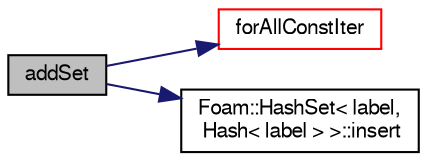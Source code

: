digraph "addSet"
{
  bgcolor="transparent";
  edge [fontname="FreeSans",fontsize="10",labelfontname="FreeSans",labelfontsize="10"];
  node [fontname="FreeSans",fontsize="10",shape=record];
  rankdir="LR";
  Node2857 [label="addSet",height=0.2,width=0.4,color="black", fillcolor="grey75", style="filled", fontcolor="black"];
  Node2857 -> Node2858 [color="midnightblue",fontsize="10",style="solid",fontname="FreeSans"];
  Node2858 [label="forAllConstIter",height=0.2,width=0.4,color="red",URL="$a38141.html#ae21e2836509b0fa7f7cedf6493b11b09"];
  Node2857 -> Node3160 [color="midnightblue",fontsize="10",style="solid",fontname="FreeSans"];
  Node3160 [label="Foam::HashSet\< label,\l Hash\< label \> \>::insert",height=0.2,width=0.4,color="black",URL="$a25690.html#a49f0753d9652681fc3a81f59951a0ad7",tooltip="Insert a new entry. "];
}
